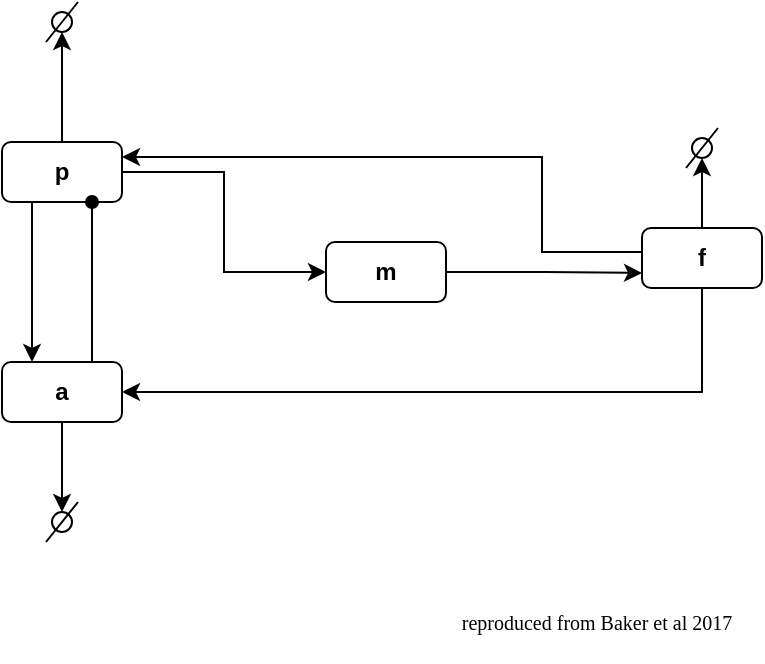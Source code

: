 <mxfile version="14.9.6" type="github"><diagram id="CaQWxILleDfgxqNdvDG2" name="Page-1"><mxGraphModel dx="396" dy="209" grid="1" gridSize="10" guides="1" tooltips="1" connect="1" arrows="1" fold="1" page="1" pageScale="1" pageWidth="827" pageHeight="1169" math="0" shadow="0"><root><mxCell id="0"/><mxCell id="1" parent="0"/><mxCell id="dxLcZgTcTKUuJuJHGNTP-11" style="edgeStyle=orthogonalEdgeStyle;rounded=0;orthogonalLoop=1;jettySize=auto;html=1;exitX=1;exitY=0.5;exitDx=0;exitDy=0;entryX=0;entryY=0.5;entryDx=0;entryDy=0;" edge="1" parent="1" source="dxLcZgTcTKUuJuJHGNTP-1" target="dxLcZgTcTKUuJuJHGNTP-4"><mxGeometry relative="1" as="geometry"/></mxCell><mxCell id="dxLcZgTcTKUuJuJHGNTP-13" style="edgeStyle=orthogonalEdgeStyle;rounded=0;orthogonalLoop=1;jettySize=auto;html=1;exitX=0.25;exitY=1;exitDx=0;exitDy=0;entryX=0.25;entryY=0;entryDx=0;entryDy=0;" edge="1" parent="1" source="dxLcZgTcTKUuJuJHGNTP-1" target="dxLcZgTcTKUuJuJHGNTP-2"><mxGeometry relative="1" as="geometry"/></mxCell><mxCell id="dxLcZgTcTKUuJuJHGNTP-27" style="edgeStyle=orthogonalEdgeStyle;rounded=0;orthogonalLoop=1;jettySize=auto;html=1;exitX=0.5;exitY=0;exitDx=0;exitDy=0;entryX=0.5;entryY=1;entryDx=0;entryDy=0;endArrow=classic;endFill=1;" edge="1" parent="1" source="dxLcZgTcTKUuJuJHGNTP-1" target="dxLcZgTcTKUuJuJHGNTP-23"><mxGeometry relative="1" as="geometry"/></mxCell><mxCell id="dxLcZgTcTKUuJuJHGNTP-1" value="&lt;b&gt;p&lt;/b&gt;" style="rounded=1;whiteSpace=wrap;html=1;" vertex="1" parent="1"><mxGeometry x="220" y="260" width="60" height="30" as="geometry"/></mxCell><mxCell id="dxLcZgTcTKUuJuJHGNTP-14" style="edgeStyle=orthogonalEdgeStyle;rounded=0;orthogonalLoop=1;jettySize=auto;html=1;exitX=0.75;exitY=0;exitDx=0;exitDy=0;entryX=0.75;entryY=1;entryDx=0;entryDy=0;endArrow=oval;endFill=1;" edge="1" parent="1" source="dxLcZgTcTKUuJuJHGNTP-2" target="dxLcZgTcTKUuJuJHGNTP-1"><mxGeometry relative="1" as="geometry"/></mxCell><mxCell id="dxLcZgTcTKUuJuJHGNTP-28" style="edgeStyle=orthogonalEdgeStyle;rounded=0;orthogonalLoop=1;jettySize=auto;html=1;exitX=0.5;exitY=1;exitDx=0;exitDy=0;endArrow=classic;endFill=1;entryX=0.5;entryY=0;entryDx=0;entryDy=0;" edge="1" parent="1" source="dxLcZgTcTKUuJuJHGNTP-2" target="dxLcZgTcTKUuJuJHGNTP-25"><mxGeometry relative="1" as="geometry"><mxPoint x="250" y="440" as="targetPoint"/></mxGeometry></mxCell><mxCell id="dxLcZgTcTKUuJuJHGNTP-2" value="&lt;b&gt;a&lt;/b&gt;" style="rounded=1;whiteSpace=wrap;html=1;" vertex="1" parent="1"><mxGeometry x="220" y="370" width="60" height="30" as="geometry"/></mxCell><mxCell id="dxLcZgTcTKUuJuJHGNTP-10" style="edgeStyle=orthogonalEdgeStyle;rounded=0;orthogonalLoop=1;jettySize=auto;html=1;entryX=1;entryY=0.25;entryDx=0;entryDy=0;" edge="1" parent="1" source="dxLcZgTcTKUuJuJHGNTP-3" target="dxLcZgTcTKUuJuJHGNTP-1"><mxGeometry relative="1" as="geometry"><Array as="points"><mxPoint x="490" y="315"/><mxPoint x="490" y="268"/></Array></mxGeometry></mxCell><mxCell id="dxLcZgTcTKUuJuJHGNTP-16" style="edgeStyle=orthogonalEdgeStyle;rounded=0;orthogonalLoop=1;jettySize=auto;html=1;exitX=0.5;exitY=1;exitDx=0;exitDy=0;entryX=1;entryY=0.5;entryDx=0;entryDy=0;endArrow=classic;endFill=1;" edge="1" parent="1" source="dxLcZgTcTKUuJuJHGNTP-3" target="dxLcZgTcTKUuJuJHGNTP-2"><mxGeometry relative="1" as="geometry"/></mxCell><mxCell id="dxLcZgTcTKUuJuJHGNTP-21" style="edgeStyle=orthogonalEdgeStyle;rounded=0;orthogonalLoop=1;jettySize=auto;html=1;exitX=0.5;exitY=0;exitDx=0;exitDy=0;endArrow=classic;endFill=1;entryX=0.5;entryY=1;entryDx=0;entryDy=0;" edge="1" parent="1" source="dxLcZgTcTKUuJuJHGNTP-3" target="dxLcZgTcTKUuJuJHGNTP-18"><mxGeometry relative="1" as="geometry"><mxPoint x="600" y="273" as="targetPoint"/></mxGeometry></mxCell><mxCell id="dxLcZgTcTKUuJuJHGNTP-3" value="&lt;b&gt;f&lt;/b&gt;" style="rounded=1;whiteSpace=wrap;html=1;" vertex="1" parent="1"><mxGeometry x="540" y="303" width="60" height="30" as="geometry"/></mxCell><mxCell id="dxLcZgTcTKUuJuJHGNTP-12" style="edgeStyle=orthogonalEdgeStyle;rounded=0;orthogonalLoop=1;jettySize=auto;html=1;exitX=1;exitY=0.5;exitDx=0;exitDy=0;entryX=0;entryY=0.75;entryDx=0;entryDy=0;" edge="1" parent="1" source="dxLcZgTcTKUuJuJHGNTP-4" target="dxLcZgTcTKUuJuJHGNTP-3"><mxGeometry relative="1" as="geometry"/></mxCell><mxCell id="dxLcZgTcTKUuJuJHGNTP-4" value="&lt;b&gt;m&lt;/b&gt;" style="rounded=1;whiteSpace=wrap;html=1;" vertex="1" parent="1"><mxGeometry x="382" y="310" width="60" height="30" as="geometry"/></mxCell><mxCell id="dxLcZgTcTKUuJuJHGNTP-18" value="" style="ellipse;whiteSpace=wrap;html=1;aspect=fixed;" vertex="1" parent="1"><mxGeometry x="565" y="258" width="10" height="10" as="geometry"/></mxCell><mxCell id="dxLcZgTcTKUuJuJHGNTP-19" value="" style="endArrow=none;html=1;" edge="1" parent="1"><mxGeometry width="50" height="50" relative="1" as="geometry"><mxPoint x="562" y="273" as="sourcePoint"/><mxPoint x="578" y="253" as="targetPoint"/></mxGeometry></mxCell><mxCell id="dxLcZgTcTKUuJuJHGNTP-22" value="&lt;div class=&quot;page&quot; title=&quot;Page 1&quot;&gt;&lt;div class=&quot;section&quot; style=&quot;background-color: rgb(255 , 255 , 255)&quot;&gt;&lt;div class=&quot;layoutArea&quot;&gt;&lt;div class=&quot;column&quot;&gt;&lt;p&gt;&lt;span style=&quot;font-family: &amp;#34;calibri&amp;#34;&quot;&gt;&lt;font style=&quot;font-size: 10px&quot;&gt;reproduced from Baker et al 2017&lt;/font&gt;&lt;/span&gt;&lt;/p&gt;&lt;/div&gt;&lt;/div&gt;&lt;/div&gt;&lt;/div&gt;" style="text;html=1;align=center;verticalAlign=middle;resizable=0;points=[];autosize=1;strokeColor=none;" vertex="1" parent="1"><mxGeometry x="442" y="480" width="150" height="40" as="geometry"/></mxCell><mxCell id="dxLcZgTcTKUuJuJHGNTP-23" value="" style="ellipse;whiteSpace=wrap;html=1;aspect=fixed;" vertex="1" parent="1"><mxGeometry x="245" y="195" width="10" height="10" as="geometry"/></mxCell><mxCell id="dxLcZgTcTKUuJuJHGNTP-24" value="" style="endArrow=none;html=1;" edge="1" parent="1"><mxGeometry width="50" height="50" relative="1" as="geometry"><mxPoint x="242" y="210.0" as="sourcePoint"/><mxPoint x="258" y="190.0" as="targetPoint"/></mxGeometry></mxCell><mxCell id="dxLcZgTcTKUuJuJHGNTP-25" value="" style="ellipse;whiteSpace=wrap;html=1;aspect=fixed;" vertex="1" parent="1"><mxGeometry x="245" y="445" width="10" height="10" as="geometry"/></mxCell><mxCell id="dxLcZgTcTKUuJuJHGNTP-26" value="" style="endArrow=none;html=1;" edge="1" parent="1"><mxGeometry width="50" height="50" relative="1" as="geometry"><mxPoint x="242" y="460.0" as="sourcePoint"/><mxPoint x="258" y="440.0" as="targetPoint"/></mxGeometry></mxCell></root></mxGraphModel></diagram></mxfile>